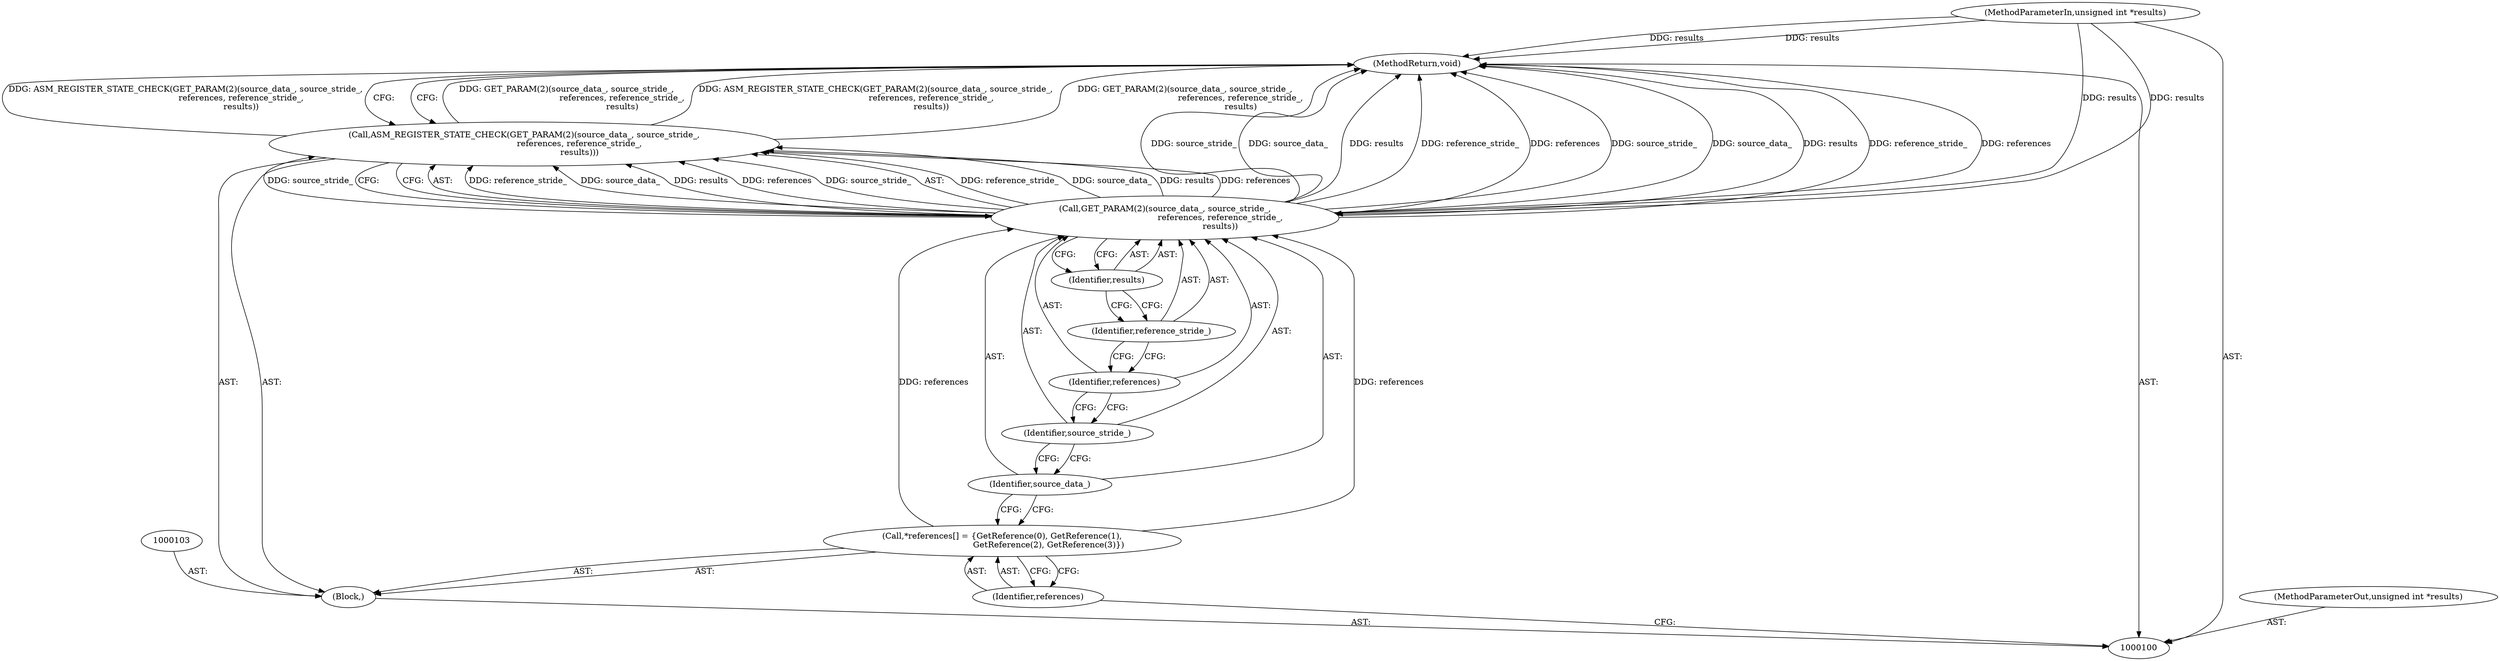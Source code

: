 digraph "0_Android_5a9753fca56f0eeb9f61e342b2fccffc364f9426_101" {
"1000101" [label="(MethodParameterIn,unsigned int *results)"];
"1000135" [label="(MethodParameterOut,unsigned int *results)"];
"1000113" [label="(MethodReturn,void)"];
"1000102" [label="(Block,)"];
"1000104" [label="(Call,*references[] = {GetReference(0), GetReference(1),\n                                   GetReference(2), GetReference(3)})"];
"1000105" [label="(Identifier,references)"];
"1000107" [label="(Call,GET_PARAM(2)(source_data_, source_stride_,\n                                          references, reference_stride_,\n                                          results))"];
"1000106" [label="(Call,ASM_REGISTER_STATE_CHECK(GET_PARAM(2)(source_data_, source_stride_,\n                                          references, reference_stride_,\n                                          results)))"];
"1000108" [label="(Identifier,source_data_)"];
"1000109" [label="(Identifier,source_stride_)"];
"1000110" [label="(Identifier,references)"];
"1000111" [label="(Identifier,reference_stride_)"];
"1000112" [label="(Identifier,results)"];
"1000101" -> "1000100"  [label="AST: "];
"1000101" -> "1000113"  [label="DDG: results"];
"1000101" -> "1000107"  [label="DDG: results"];
"1000135" -> "1000100"  [label="AST: "];
"1000113" -> "1000100"  [label="AST: "];
"1000113" -> "1000106"  [label="CFG: "];
"1000107" -> "1000113"  [label="DDG: source_data_"];
"1000107" -> "1000113"  [label="DDG: results"];
"1000107" -> "1000113"  [label="DDG: reference_stride_"];
"1000107" -> "1000113"  [label="DDG: references"];
"1000107" -> "1000113"  [label="DDG: source_stride_"];
"1000106" -> "1000113"  [label="DDG: GET_PARAM(2)(source_data_, source_stride_,\n                                          references, reference_stride_,\n                                          results)"];
"1000106" -> "1000113"  [label="DDG: ASM_REGISTER_STATE_CHECK(GET_PARAM(2)(source_data_, source_stride_,\n                                          references, reference_stride_,\n                                          results))"];
"1000101" -> "1000113"  [label="DDG: results"];
"1000102" -> "1000100"  [label="AST: "];
"1000103" -> "1000102"  [label="AST: "];
"1000104" -> "1000102"  [label="AST: "];
"1000106" -> "1000102"  [label="AST: "];
"1000104" -> "1000102"  [label="AST: "];
"1000104" -> "1000105"  [label="CFG: "];
"1000105" -> "1000104"  [label="AST: "];
"1000108" -> "1000104"  [label="CFG: "];
"1000104" -> "1000107"  [label="DDG: references"];
"1000105" -> "1000104"  [label="AST: "];
"1000105" -> "1000100"  [label="CFG: "];
"1000104" -> "1000105"  [label="CFG: "];
"1000107" -> "1000106"  [label="AST: "];
"1000107" -> "1000112"  [label="CFG: "];
"1000108" -> "1000107"  [label="AST: "];
"1000109" -> "1000107"  [label="AST: "];
"1000110" -> "1000107"  [label="AST: "];
"1000111" -> "1000107"  [label="AST: "];
"1000112" -> "1000107"  [label="AST: "];
"1000106" -> "1000107"  [label="CFG: "];
"1000107" -> "1000113"  [label="DDG: source_data_"];
"1000107" -> "1000113"  [label="DDG: results"];
"1000107" -> "1000113"  [label="DDG: reference_stride_"];
"1000107" -> "1000113"  [label="DDG: references"];
"1000107" -> "1000113"  [label="DDG: source_stride_"];
"1000107" -> "1000106"  [label="DDG: reference_stride_"];
"1000107" -> "1000106"  [label="DDG: source_data_"];
"1000107" -> "1000106"  [label="DDG: results"];
"1000107" -> "1000106"  [label="DDG: references"];
"1000107" -> "1000106"  [label="DDG: source_stride_"];
"1000104" -> "1000107"  [label="DDG: references"];
"1000101" -> "1000107"  [label="DDG: results"];
"1000106" -> "1000102"  [label="AST: "];
"1000106" -> "1000107"  [label="CFG: "];
"1000107" -> "1000106"  [label="AST: "];
"1000113" -> "1000106"  [label="CFG: "];
"1000106" -> "1000113"  [label="DDG: GET_PARAM(2)(source_data_, source_stride_,\n                                          references, reference_stride_,\n                                          results)"];
"1000106" -> "1000113"  [label="DDG: ASM_REGISTER_STATE_CHECK(GET_PARAM(2)(source_data_, source_stride_,\n                                          references, reference_stride_,\n                                          results))"];
"1000107" -> "1000106"  [label="DDG: reference_stride_"];
"1000107" -> "1000106"  [label="DDG: source_data_"];
"1000107" -> "1000106"  [label="DDG: results"];
"1000107" -> "1000106"  [label="DDG: references"];
"1000107" -> "1000106"  [label="DDG: source_stride_"];
"1000108" -> "1000107"  [label="AST: "];
"1000108" -> "1000104"  [label="CFG: "];
"1000109" -> "1000108"  [label="CFG: "];
"1000109" -> "1000107"  [label="AST: "];
"1000109" -> "1000108"  [label="CFG: "];
"1000110" -> "1000109"  [label="CFG: "];
"1000110" -> "1000107"  [label="AST: "];
"1000110" -> "1000109"  [label="CFG: "];
"1000111" -> "1000110"  [label="CFG: "];
"1000111" -> "1000107"  [label="AST: "];
"1000111" -> "1000110"  [label="CFG: "];
"1000112" -> "1000111"  [label="CFG: "];
"1000112" -> "1000107"  [label="AST: "];
"1000112" -> "1000111"  [label="CFG: "];
"1000107" -> "1000112"  [label="CFG: "];
}
